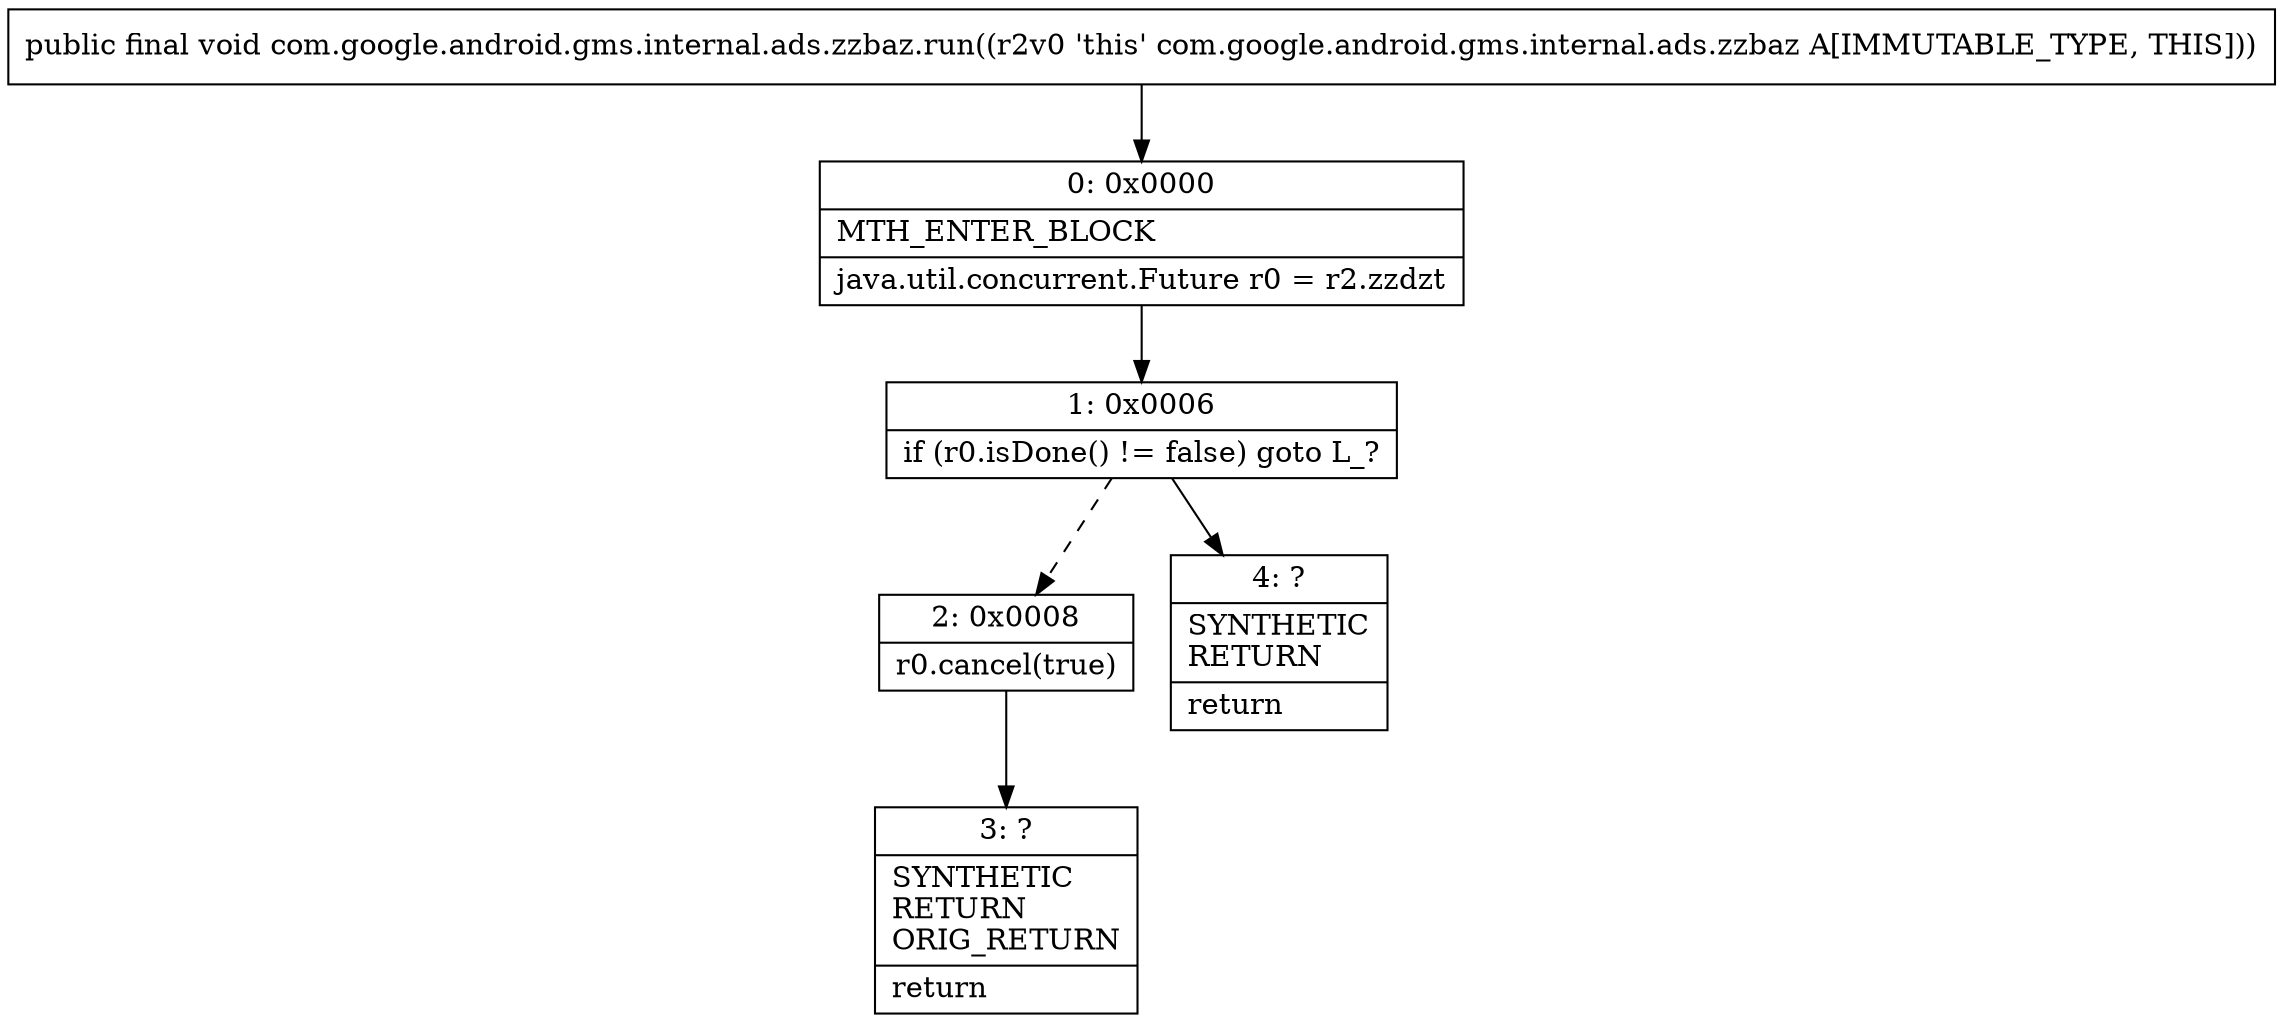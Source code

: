 digraph "CFG forcom.google.android.gms.internal.ads.zzbaz.run()V" {
Node_0 [shape=record,label="{0\:\ 0x0000|MTH_ENTER_BLOCK\l|java.util.concurrent.Future r0 = r2.zzdzt\l}"];
Node_1 [shape=record,label="{1\:\ 0x0006|if (r0.isDone() != false) goto L_?\l}"];
Node_2 [shape=record,label="{2\:\ 0x0008|r0.cancel(true)\l}"];
Node_3 [shape=record,label="{3\:\ ?|SYNTHETIC\lRETURN\lORIG_RETURN\l|return\l}"];
Node_4 [shape=record,label="{4\:\ ?|SYNTHETIC\lRETURN\l|return\l}"];
MethodNode[shape=record,label="{public final void com.google.android.gms.internal.ads.zzbaz.run((r2v0 'this' com.google.android.gms.internal.ads.zzbaz A[IMMUTABLE_TYPE, THIS])) }"];
MethodNode -> Node_0;
Node_0 -> Node_1;
Node_1 -> Node_2[style=dashed];
Node_1 -> Node_4;
Node_2 -> Node_3;
}

